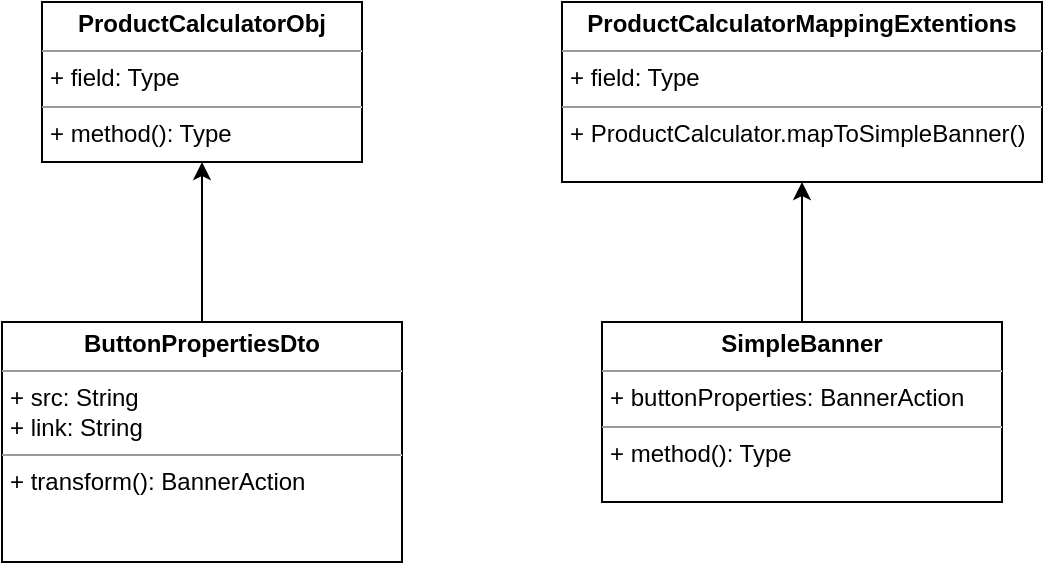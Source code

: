 <mxfile version="20.8.18" type="github">
  <diagram name="Страница 1" id="kZxn3HPzWaVVFRIptXza">
    <mxGraphModel dx="954" dy="642" grid="1" gridSize="10" guides="1" tooltips="1" connect="1" arrows="1" fold="1" page="1" pageScale="1" pageWidth="827" pageHeight="1169" math="0" shadow="0">
      <root>
        <mxCell id="0" />
        <mxCell id="1" parent="0" />
        <mxCell id="ZcqPVbAW4MkePTdCFVQT-7" style="edgeStyle=orthogonalEdgeStyle;rounded=0;orthogonalLoop=1;jettySize=auto;html=1;entryX=0.5;entryY=1;entryDx=0;entryDy=0;" edge="1" parent="1" source="ZcqPVbAW4MkePTdCFVQT-5" target="ZcqPVbAW4MkePTdCFVQT-6">
          <mxGeometry relative="1" as="geometry" />
        </mxCell>
        <mxCell id="ZcqPVbAW4MkePTdCFVQT-5" value="&lt;p style=&quot;margin:0px;margin-top:4px;text-align:center;&quot;&gt;&lt;b&gt;ButtonPropertiesDto&lt;/b&gt;&lt;/p&gt;&lt;hr size=&quot;1&quot;&gt;&lt;p style=&quot;margin:0px;margin-left:4px;&quot;&gt;+ src: String&lt;/p&gt;&lt;p style=&quot;margin:0px;margin-left:4px;&quot;&gt;+ link: String&lt;br&gt;&lt;/p&gt;&lt;hr size=&quot;1&quot;&gt;&lt;p style=&quot;margin:0px;margin-left:4px;&quot;&gt;+ transform(): BannerAction&lt;br&gt;&lt;/p&gt;" style="verticalAlign=top;align=left;overflow=fill;fontSize=12;fontFamily=Helvetica;html=1;" vertex="1" parent="1">
          <mxGeometry x="80" y="240" width="200" height="120" as="geometry" />
        </mxCell>
        <mxCell id="ZcqPVbAW4MkePTdCFVQT-6" value="&lt;p style=&quot;margin:0px;margin-top:4px;text-align:center;&quot;&gt;&lt;b&gt;ProductCalculatorObj&lt;/b&gt;&lt;/p&gt;&lt;hr size=&quot;1&quot;&gt;&lt;p style=&quot;margin:0px;margin-left:4px;&quot;&gt;+ field: Type&lt;/p&gt;&lt;hr size=&quot;1&quot;&gt;&lt;p style=&quot;margin:0px;margin-left:4px;&quot;&gt;+ method(): Type&lt;/p&gt;" style="verticalAlign=top;align=left;overflow=fill;fontSize=12;fontFamily=Helvetica;html=1;" vertex="1" parent="1">
          <mxGeometry x="100" y="80" width="160" height="80" as="geometry" />
        </mxCell>
        <mxCell id="ZcqPVbAW4MkePTdCFVQT-10" style="edgeStyle=orthogonalEdgeStyle;rounded=0;orthogonalLoop=1;jettySize=auto;html=1;entryX=0.5;entryY=1;entryDx=0;entryDy=0;" edge="1" parent="1" source="ZcqPVbAW4MkePTdCFVQT-8" target="ZcqPVbAW4MkePTdCFVQT-9">
          <mxGeometry relative="1" as="geometry" />
        </mxCell>
        <mxCell id="ZcqPVbAW4MkePTdCFVQT-8" value="&lt;p style=&quot;margin:0px;margin-top:4px;text-align:center;&quot;&gt;&lt;b&gt;SimpleBanner&lt;/b&gt;&lt;/p&gt;&lt;hr size=&quot;1&quot;&gt;&lt;p style=&quot;margin:0px;margin-left:4px;&quot;&gt;+ buttonProperties: BannerAction&lt;br&gt;&lt;/p&gt;&lt;hr size=&quot;1&quot;&gt;&lt;p style=&quot;margin:0px;margin-left:4px;&quot;&gt;+ method(): Type&lt;/p&gt;" style="verticalAlign=top;align=left;overflow=fill;fontSize=12;fontFamily=Helvetica;html=1;" vertex="1" parent="1">
          <mxGeometry x="380" y="240" width="200" height="90" as="geometry" />
        </mxCell>
        <mxCell id="ZcqPVbAW4MkePTdCFVQT-9" value="&lt;p style=&quot;margin:0px;margin-top:4px;text-align:center;&quot;&gt;&lt;b&gt;ProductCalculatorMappingExtentions&lt;/b&gt;&lt;/p&gt;&lt;hr size=&quot;1&quot;&gt;&lt;p style=&quot;margin:0px;margin-left:4px;&quot;&gt;+ field: Type&lt;/p&gt;&lt;hr size=&quot;1&quot;&gt;&lt;p style=&quot;margin:0px;margin-left:4px;&quot;&gt;+ ProductCalculator.mapToSimpleBanner()&lt;br&gt;&lt;/p&gt;" style="verticalAlign=top;align=left;overflow=fill;fontSize=12;fontFamily=Helvetica;html=1;" vertex="1" parent="1">
          <mxGeometry x="360" y="80" width="240" height="90" as="geometry" />
        </mxCell>
      </root>
    </mxGraphModel>
  </diagram>
</mxfile>
